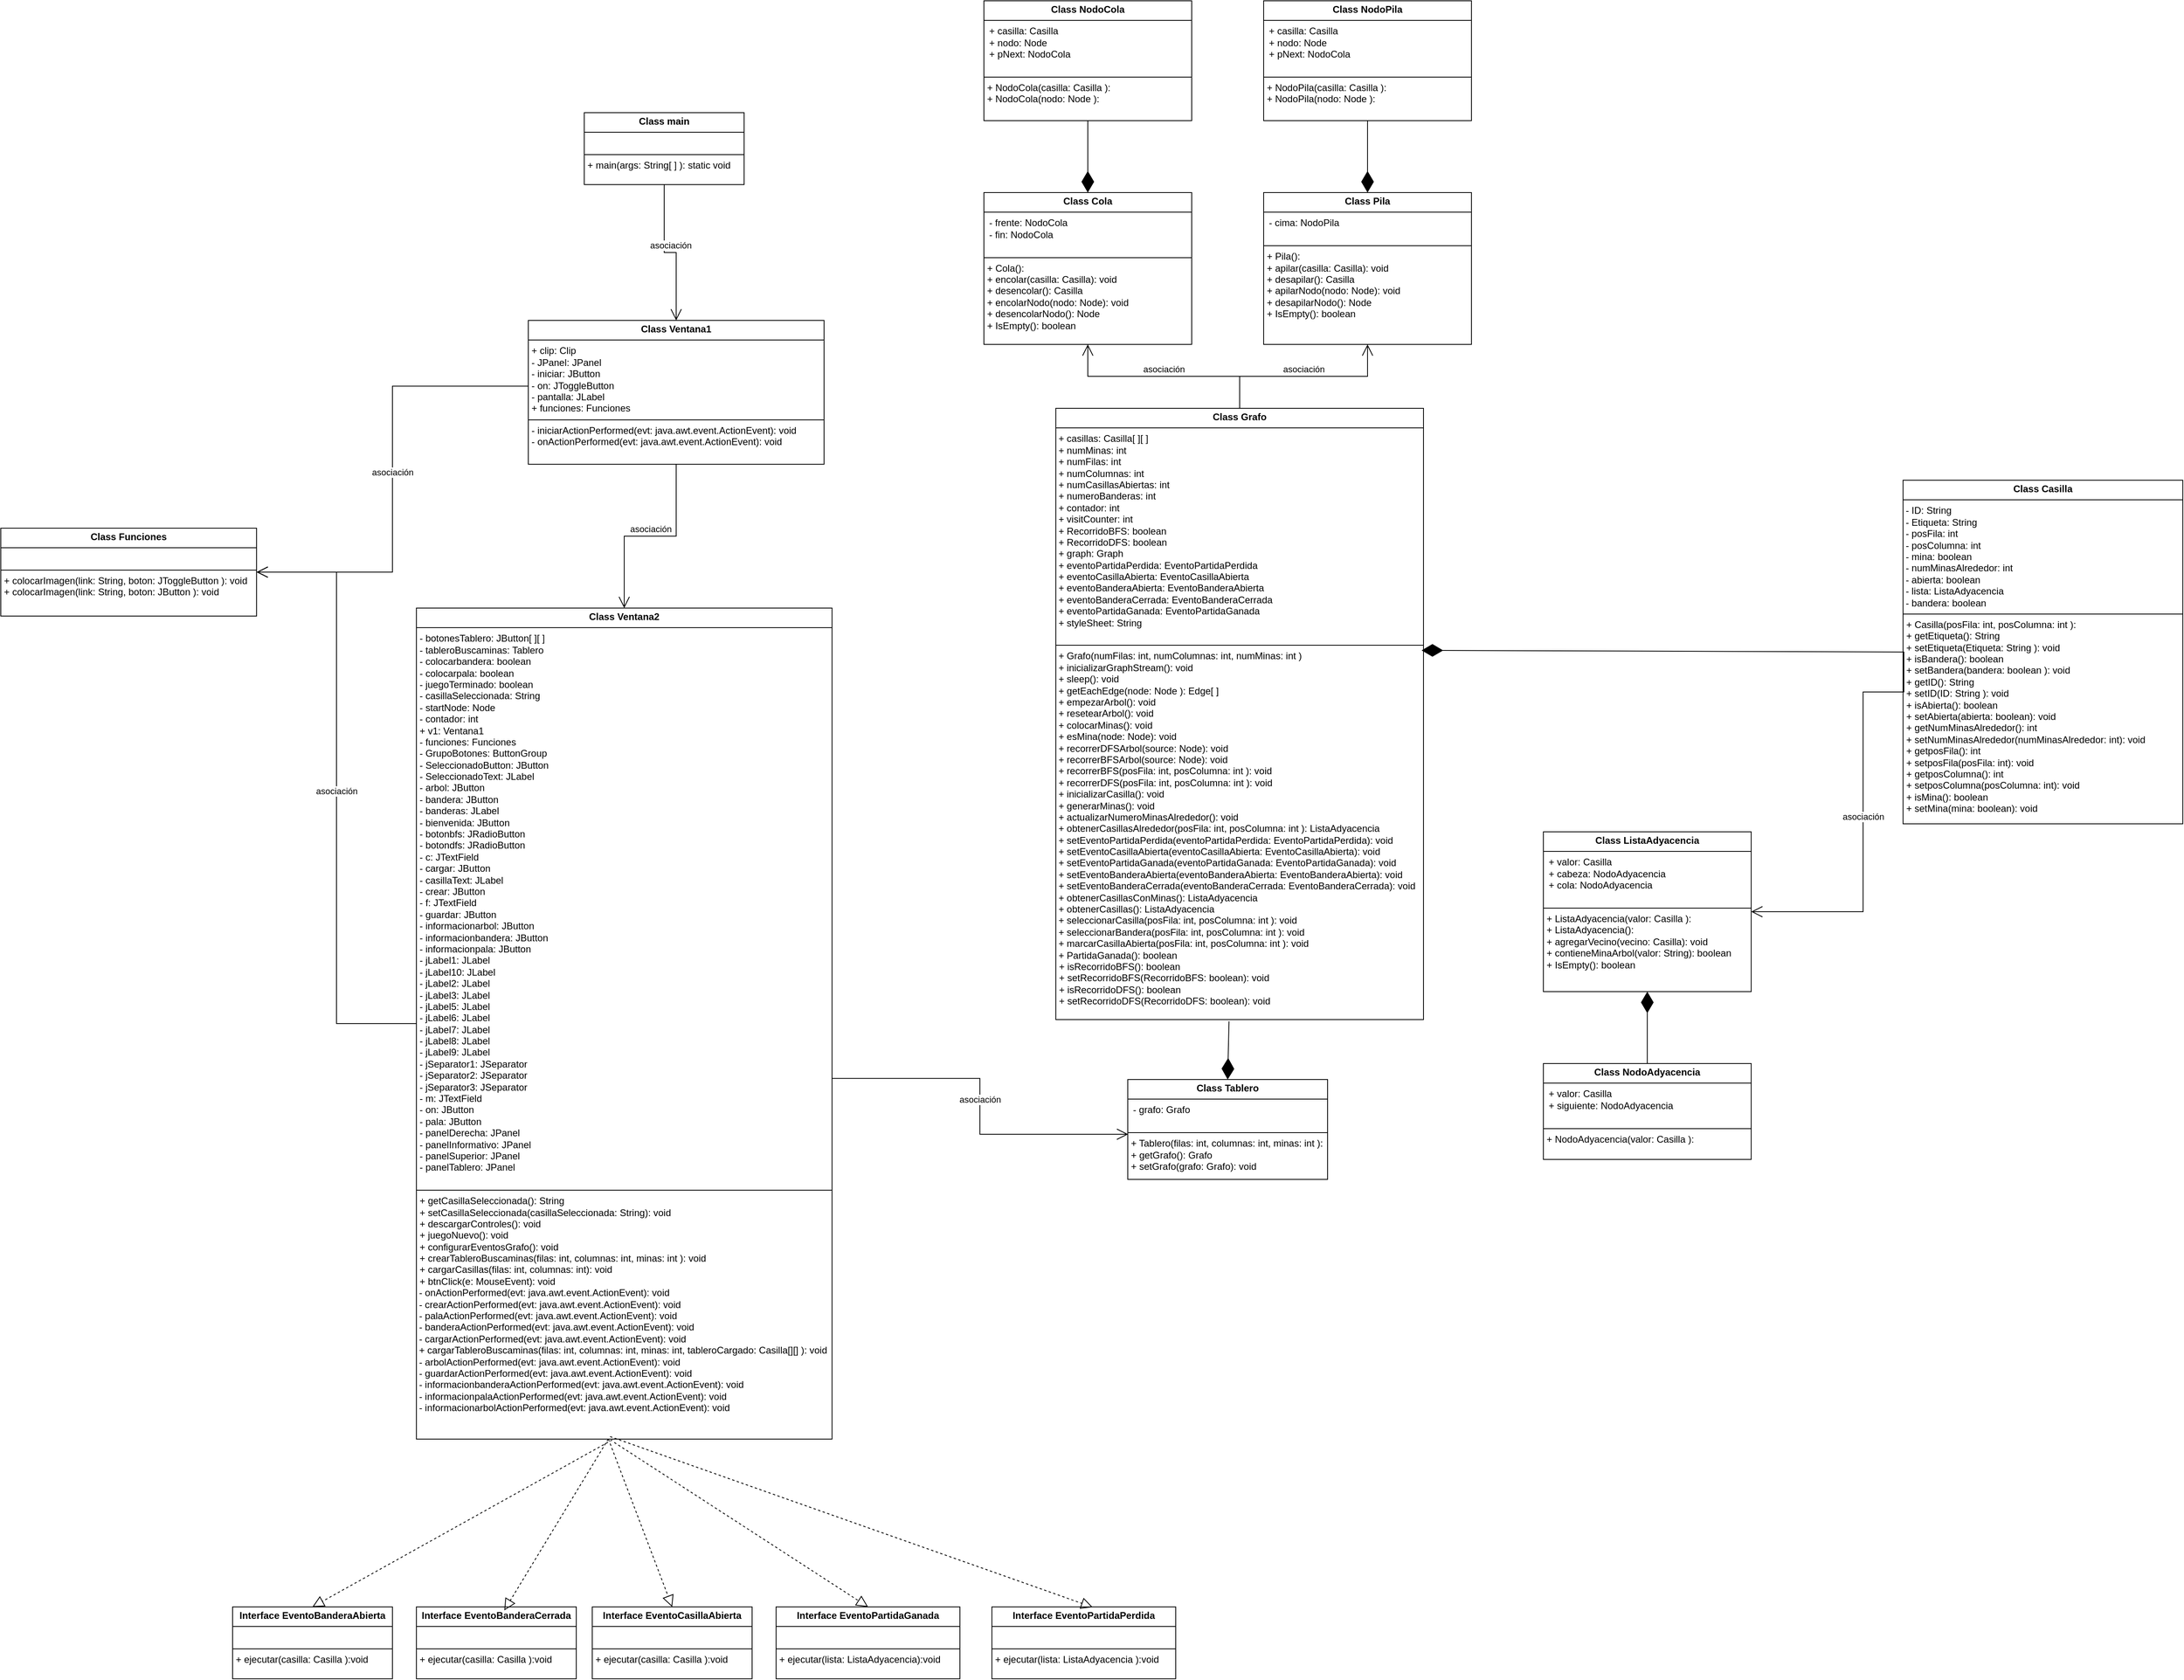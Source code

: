 <mxfile version="26.0.16">
  <diagram name="Página-1" id="-9hC61rEFEpsPfBJ4xYI">
    <mxGraphModel dx="6562" dy="2948" grid="1" gridSize="10" guides="1" tooltips="1" connect="1" arrows="1" fold="1" page="1" pageScale="1" pageWidth="827" pageHeight="1169" math="0" shadow="0">
      <root>
        <mxCell id="0" />
        <mxCell id="1" parent="0" />
        <mxCell id="5GMbfHlThRFrNZICtcZY-2" value="&lt;p style=&quot;margin:0px;margin-top:4px;text-align:center;&quot;&gt;&lt;b&gt;Class Casilla&lt;/b&gt;&lt;/p&gt;&lt;hr size=&quot;1&quot; style=&quot;border-style:solid;&quot;&gt;&lt;div&gt;&amp;nbsp;- ID: String&lt;/div&gt;&lt;div&gt;&amp;nbsp;- Etiqueta: String&lt;/div&gt;&lt;div&gt;&amp;nbsp;- posFila: int &lt;/div&gt;&lt;div&gt;&amp;nbsp;- posColumna: int&lt;/div&gt;&lt;div&gt;&amp;nbsp;- mina: boolean &lt;/div&gt;&lt;div&gt;&amp;nbsp;- numMinasAlrededor: int&lt;/div&gt;&lt;div&gt;&amp;nbsp;- abierta: boolean&lt;/div&gt;&lt;div&gt;&amp;nbsp;- lista: ListaAdyacencia &lt;br&gt;&lt;/div&gt;&lt;div&gt;&amp;nbsp;- bandera: boolean &lt;br&gt; &lt;/div&gt;&lt;hr size=&quot;1&quot; style=&quot;border-style:solid;&quot;&gt;&lt;p style=&quot;margin:0px;margin-left:4px;&quot;&gt;+ Casilla(posFila: int,&amp;nbsp;posColumna: int ):&lt;/p&gt;&lt;p style=&quot;margin:0px;margin-left:4px;&quot;&gt;+ getEtiqueta(): String&lt;/p&gt;&lt;p style=&quot;margin:0px;margin-left:4px;&quot;&gt;+ setEtiqueta(Etiqueta:&amp;nbsp;String ): void&lt;/p&gt;&lt;p style=&quot;margin:0px;margin-left:4px;&quot;&gt;+ isBandera(): boolean&lt;/p&gt;&lt;p style=&quot;margin:0px;margin-left:4px;&quot;&gt;+ setBandera(bandera:&amp;nbsp;boolean ): void&lt;/p&gt;&lt;p style=&quot;margin:0px;margin-left:4px;&quot;&gt;+ getID(): String&lt;/p&gt;&lt;p style=&quot;margin:0px;margin-left:4px;&quot;&gt;+ setID(ID:&amp;nbsp;String ): void&lt;/p&gt;&lt;p style=&quot;margin:0px;margin-left:4px;&quot;&gt;+ isAbierta(): boolean&lt;/p&gt;&lt;p style=&quot;margin:0px;margin-left:4px;&quot;&gt;+ setAbierta(abierta:&amp;nbsp;boolean): void&lt;/p&gt;&lt;p style=&quot;margin:0px;margin-left:4px;&quot;&gt;+ getNumMinasAlrededor(): int&lt;/p&gt;&lt;p style=&quot;margin:0px;margin-left:4px;&quot;&gt;+ setNumMinasAlrededor(numMinasAlrededor: int): void&lt;/p&gt;&lt;p style=&quot;margin:0px;margin-left:4px;&quot;&gt;+ getposFila(): int&lt;/p&gt;&lt;p style=&quot;margin:0px;margin-left:4px;&quot;&gt;+ setposFila(posFila: int): void&lt;/p&gt;&lt;p style=&quot;margin:0px;margin-left:4px;&quot;&gt;+ getposColumna(): int&lt;/p&gt;&lt;p style=&quot;margin:0px;margin-left:4px;&quot;&gt;+ setposColumna(posColumna:&amp;nbsp;int): void&lt;/p&gt;&lt;p style=&quot;margin:0px;margin-left:4px;&quot;&gt;+ isMina(): boolean&lt;/p&gt;&lt;p style=&quot;margin:0px;margin-left:4px;&quot;&gt;+ setMina(mina:&amp;nbsp;boolean): void&lt;/p&gt;&lt;p style=&quot;margin:0px;margin-left:4px;&quot;&gt;&lt;br&gt;&lt;/p&gt;&lt;p style=&quot;margin:0px;margin-left:4px;&quot;&gt;&lt;br&gt;&lt;/p&gt;&lt;p style=&quot;margin:0px;margin-left:4px;&quot;&gt;&lt;br&gt;&lt;/p&gt;&lt;p style=&quot;margin:0px;margin-left:4px;&quot;&gt;&lt;br&gt;&lt;/p&gt;&lt;p style=&quot;margin:0px;margin-left:4px;&quot;&gt;&lt;br&gt;&lt;/p&gt;&lt;p style=&quot;margin:0px;margin-left:4px;&quot;&gt;&lt;br&gt;&lt;/p&gt;&lt;p style=&quot;margin:0px;margin-left:4px;&quot;&gt;&lt;br&gt;&lt;/p&gt;&lt;p style=&quot;margin:0px;margin-left:4px;&quot;&gt;&amp;nbsp;&amp;nbsp;&amp;nbsp; &lt;br&gt;&lt;/p&gt;" style="verticalAlign=top;align=left;overflow=fill;html=1;whiteSpace=wrap;" parent="1" vertex="1">
          <mxGeometry x="880" y="750" width="350" height="430" as="geometry" />
        </mxCell>
        <mxCell id="5GMbfHlThRFrNZICtcZY-4" value="&lt;p style=&quot;margin:0px;margin-top:4px;text-align:center;&quot;&gt;&lt;b&gt;Class Ventana1&lt;/b&gt;&lt;/p&gt;&lt;hr size=&quot;1&quot; style=&quot;border-style:solid;&quot;&gt;&lt;p style=&quot;margin:0px;margin-left:4px;&quot;&gt;+ clip: Clip &lt;br&gt;&lt;/p&gt;&lt;p style=&quot;margin:0px;margin-left:4px;&quot;&gt;- JPanel: JPanel&lt;br&gt;- iniciar: JButton&lt;/p&gt;&lt;p style=&quot;margin:0px;margin-left:4px;&quot;&gt;- on:&amp;nbsp;JToggleButton&lt;br&gt;- pantalla: JLabel&lt;/p&gt;&lt;p style=&quot;margin:0px;margin-left:4px;&quot;&gt;+ funciones: Funciones &lt;br&gt;&lt;/p&gt;&lt;hr size=&quot;1&quot; style=&quot;border-style:solid;&quot;&gt;&lt;p style=&quot;margin:0px;margin-left:4px;&quot;&gt;- iniciarActionPerformed(evt: java.awt.event.ActionEvent): void&lt;/p&gt;&lt;p style=&quot;margin:0px;margin-left:4px;&quot;&gt;- onActionPerformed(evt: java.awt.event.ActionEvent): void&lt;/p&gt;" style="verticalAlign=top;align=left;overflow=fill;html=1;whiteSpace=wrap;" parent="1" vertex="1">
          <mxGeometry x="-840" y="550" width="370" height="180" as="geometry" />
        </mxCell>
        <mxCell id="5GMbfHlThRFrNZICtcZY-5" value="&lt;p style=&quot;margin:0px;margin-top:4px;text-align:center;&quot;&gt;&lt;b&gt;Class Ventana2&lt;/b&gt;&lt;/p&gt;&lt;hr size=&quot;1&quot; style=&quot;border-style:solid;&quot;&gt;&lt;p style=&quot;margin:0px;margin-left:4px;&quot;&gt;- botonesTablero: JButton[ ][ ] &lt;br&gt;&lt;/p&gt;&lt;p style=&quot;margin:0px;margin-left:4px;&quot;&gt;- tableroBuscaminas: Tablero&lt;/p&gt;&lt;p style=&quot;margin:0px;margin-left:4px;&quot;&gt;- colocarbandera: boolean&lt;/p&gt;&lt;p style=&quot;margin:0px;margin-left:4px;&quot;&gt;- colocarpala: boolean&lt;/p&gt;&lt;p style=&quot;margin:0px;margin-left:4px;&quot;&gt;- juegoTerminado: boolean&lt;/p&gt;&lt;p style=&quot;margin:0px;margin-left:4px;&quot;&gt;- casillaSeleccionada: String&lt;/p&gt;&lt;p style=&quot;margin:0px;margin-left:4px;&quot;&gt;- startNode: Node&lt;/p&gt;&lt;p style=&quot;margin:0px;margin-left:4px;&quot;&gt;- contador: int&lt;/p&gt;&lt;p style=&quot;margin:0px;margin-left:4px;&quot;&gt;+ v1: Ventana1&lt;/p&gt;&lt;p style=&quot;margin:0px;margin-left:4px;&quot;&gt;- funciones: Funciones &lt;br&gt;&lt;/p&gt;&lt;p style=&quot;margin:0px;margin-left:4px;&quot;&gt;- GrupoBotones: ButtonGroup&lt;/p&gt;&lt;p style=&quot;margin:0px;margin-left:4px;&quot;&gt;- SeleccionadoButton: JButton&lt;br&gt;- SeleccionadoText: JLabel&lt;br&gt;- arbol: JButton&lt;br&gt;- bandera: JButton&lt;br&gt;- banderas: JLabel&lt;br&gt;- bienvenida: JButton&lt;br&gt;- botonbfs: JRadioButton&lt;/p&gt;&lt;p style=&quot;margin:0px;margin-left:4px;&quot;&gt;- botondfs: JRadioButton&amp;nbsp;&lt;/p&gt;&lt;p style=&quot;margin:0px;margin-left:4px;&quot;&gt;- c: JTextField&amp;nbsp;&lt;/p&gt;&lt;p style=&quot;margin:0px;margin-left:4px;&quot;&gt;- cargar: JButton&amp;nbsp;&lt;/p&gt;&lt;p style=&quot;margin:0px;margin-left:4px;&quot;&gt;- casillaText: JLabel&amp;nbsp;&lt;/p&gt;&lt;p style=&quot;margin:0px;margin-left:4px;&quot;&gt;- crear: JButton&amp;nbsp;&lt;/p&gt;&lt;p style=&quot;margin:0px;margin-left:4px;&quot;&gt;- f: JTextField&amp;nbsp;&lt;/p&gt;&lt;p style=&quot;margin:0px;margin-left:4px;&quot;&gt;- guardar: JButton&amp;nbsp;&lt;/p&gt;&lt;p style=&quot;margin:0px;margin-left:4px;&quot;&gt;- informacionarbol: JButton&amp;nbsp;&lt;/p&gt;&lt;p style=&quot;margin:0px;margin-left:4px;&quot;&gt;- informacionbandera: JButton&amp;nbsp;&lt;/p&gt;&lt;p style=&quot;margin:0px;margin-left:4px;&quot;&gt;- informacionpala: JButton&amp;nbsp;&lt;/p&gt;&lt;p style=&quot;margin:0px;margin-left:4px;&quot;&gt;- jLabel1: JLabel&amp;nbsp;&lt;/p&gt;&lt;p style=&quot;margin:0px;margin-left:4px;&quot;&gt;- jLabel10: JLabel&amp;nbsp;&lt;/p&gt;&lt;p style=&quot;margin:0px;margin-left:4px;&quot;&gt;- jLabel2: JLabel&amp;nbsp;&lt;/p&gt;&lt;p style=&quot;margin:0px;margin-left:4px;&quot;&gt;- jLabel3: JLabel&amp;nbsp;&lt;/p&gt;&lt;p style=&quot;margin:0px;margin-left:4px;&quot;&gt;- jLabel5: JLabel&amp;nbsp;&lt;/p&gt;&lt;p style=&quot;margin:0px;margin-left:4px;&quot;&gt;- jLabel6: JLabel&amp;nbsp;&lt;/p&gt;&lt;p style=&quot;margin:0px;margin-left:4px;&quot;&gt;- jLabel7: JLabel&amp;nbsp;&lt;/p&gt;&lt;p style=&quot;margin:0px;margin-left:4px;&quot;&gt;- jLabel8: JLabel&amp;nbsp;&lt;/p&gt;&lt;p style=&quot;margin:0px;margin-left:4px;&quot;&gt;- jLabel9: JLabel&amp;nbsp;&lt;/p&gt;&lt;p style=&quot;margin:0px;margin-left:4px;&quot;&gt;- jSeparator1: JSeparator&amp;nbsp;&lt;/p&gt;&lt;p style=&quot;margin:0px;margin-left:4px;&quot;&gt;- jSeparator2: JSeparator&amp;nbsp;&lt;/p&gt;&lt;p style=&quot;margin:0px;margin-left:4px;&quot;&gt;- jSeparator3: JSeparator&amp;nbsp;&lt;/p&gt;&lt;p style=&quot;margin:0px;margin-left:4px;&quot;&gt;- m: JTextField&amp;nbsp;&lt;/p&gt;&lt;p style=&quot;margin:0px;margin-left:4px;&quot;&gt;- on: JButton&amp;nbsp;&lt;/p&gt;&lt;p style=&quot;margin:0px;margin-left:4px;&quot;&gt;- pala: JButton&amp;nbsp;&lt;/p&gt;&lt;p style=&quot;margin:0px;margin-left:4px;&quot;&gt;- panelDerecha: JPanel&amp;nbsp;&lt;/p&gt;&lt;p style=&quot;margin:0px;margin-left:4px;&quot;&gt;- panelInformativo: JPanel&amp;nbsp;&lt;/p&gt;&lt;p style=&quot;margin:0px;margin-left:4px;&quot;&gt;- panelSuperior: JPanel&amp;nbsp;&lt;/p&gt;&lt;p style=&quot;margin:0px;margin-left:4px;&quot;&gt;- panelTablero: JPanel&lt;/p&gt;&lt;p style=&quot;margin:0px;margin-left:4px;&quot;&gt;&lt;br&gt;&lt;/p&gt;&lt;hr size=&quot;1&quot; style=&quot;border-style:solid;&quot;&gt;&lt;p style=&quot;margin:0px;margin-left:4px;&quot;&gt;+ getCasillaSeleccionada(): String&lt;/p&gt;&lt;p style=&quot;margin:0px;margin-left:4px;&quot;&gt;+ setCasillaSeleccionada(casillaSeleccionada: String): void&lt;/p&gt;&lt;p style=&quot;margin:0px;margin-left:4px;&quot;&gt;+ descargarControles(): void&lt;/p&gt;&lt;p style=&quot;margin:0px;margin-left:4px;&quot;&gt;+ juegoNuevo(): void&lt;/p&gt;&lt;p style=&quot;margin:0px;margin-left:4px;&quot;&gt;+ configurarEventosGrafo(): void&lt;/p&gt;&lt;p style=&quot;margin:0px;margin-left:4px;&quot;&gt;+ crearTableroBuscaminas(filas: int, columnas: int,&amp;nbsp;minas: int ): void&lt;/p&gt;&lt;p style=&quot;margin:0px;margin-left:4px;&quot;&gt;+ cargarCasillas(filas: int, columnas: int): void&lt;/p&gt;&lt;p style=&quot;margin:0px;margin-left:4px;&quot;&gt;+ btnClick(e: MouseEvent): void&lt;/p&gt;&lt;div&gt;&amp;nbsp;- onActionPerformed(evt: java.awt.event.ActionEvent): void&lt;/div&gt;&lt;div&gt;&amp;nbsp;- crearActionPerformed(evt: java.awt.event.ActionEvent): void&lt;/div&gt;&lt;div&gt;&amp;nbsp;- palaActionPerformed(evt: java.awt.event.ActionEvent): void&lt;/div&gt;&lt;div&gt;&amp;nbsp;- banderaActionPerformed(evt: java.awt.event.ActionEvent): void&lt;/div&gt;&lt;div&gt;&amp;nbsp;- cargarActionPerformed(evt: java.awt.event.ActionEvent): void&lt;/div&gt;&lt;div&gt;&amp;nbsp;+ cargarTableroBuscaminas(filas: int, columnas: int,&amp;nbsp;minas: int, tableroCargado: Casilla[][] ): void&lt;/div&gt;&lt;div&gt;&amp;nbsp;- arbolActionPerformed(evt: java.awt.event.ActionEvent): void&lt;/div&gt;&lt;div&gt;&amp;nbsp;- guardarActionPerformed(evt: java.awt.event.ActionEvent): void&lt;/div&gt;&lt;div&gt;&amp;nbsp;- informacionbanderaActionPerformed(evt: java.awt.event.ActionEvent): void&lt;/div&gt;&lt;div&gt;&amp;nbsp;- informacionpalaActionPerformed(evt: java.awt.event.ActionEvent): void&lt;/div&gt;&lt;div&gt;&amp;nbsp;- informacionarbolActionPerformed(evt: java.awt.event.ActionEvent): void&lt;/div&gt;" style="verticalAlign=top;align=left;overflow=fill;html=1;whiteSpace=wrap;" parent="1" vertex="1">
          <mxGeometry x="-980" y="910" width="520" height="1040" as="geometry" />
        </mxCell>
        <mxCell id="TNqC-9oh-vg7aei-fuEC-1" value="&lt;p style=&quot;margin:0px;margin-top:4px;text-align:center;&quot;&gt;&lt;b&gt;Class Funciones&lt;/b&gt;&lt;/p&gt;&lt;hr size=&quot;1&quot; style=&quot;border-style:solid;&quot;&gt;&amp;nbsp;&lt;hr size=&quot;1&quot; style=&quot;border-style:solid;&quot;&gt;&lt;p style=&quot;margin:0px;margin-left:4px;&quot;&gt;+ colocarImagen(link: String, boton: JToggleButton ): void&lt;/p&gt;&lt;p style=&quot;margin:0px;margin-left:4px;&quot;&gt;+ colocarImagen(link: String, boton: JButton ): void&lt;/p&gt;&lt;p style=&quot;margin:0px;margin-left:4px;&quot;&gt;&lt;br&gt;&lt;/p&gt;&lt;p style=&quot;margin:0px;margin-left:4px;&quot;&gt;&lt;br&gt;&amp;nbsp;&amp;nbsp;&amp;nbsp; &lt;br&gt;&lt;/p&gt;" style="verticalAlign=top;align=left;overflow=fill;html=1;whiteSpace=wrap;" vertex="1" parent="1">
          <mxGeometry x="-1500" y="810" width="320" height="110" as="geometry" />
        </mxCell>
        <mxCell id="TNqC-9oh-vg7aei-fuEC-2" value="&lt;p style=&quot;margin:0px;margin-top:4px;text-align:center;&quot;&gt;&lt;b&gt;Class Tablero&lt;/b&gt;&lt;/p&gt;&lt;hr size=&quot;1&quot; style=&quot;border-style:solid;&quot;&gt;&amp;nbsp; - grafo: Grafo&lt;br&gt;&amp;nbsp;&lt;hr size=&quot;1&quot; style=&quot;border-style:solid;&quot;&gt;&lt;p style=&quot;margin:0px;margin-left:4px;&quot;&gt;+ Tablero(filas: int, columnas: int, minas: int ):&lt;/p&gt;&lt;p style=&quot;margin:0px;margin-left:4px;&quot;&gt;+ getGrafo(): Grafo&lt;/p&gt;&lt;p style=&quot;margin:0px;margin-left:4px;&quot;&gt;+ setGrafo(grafo:&amp;nbsp;Grafo): void&lt;/p&gt;&lt;p style=&quot;margin:0px;margin-left:4px;&quot;&gt;&lt;br&gt;&lt;/p&gt;&lt;p style=&quot;margin:0px;margin-left:4px;&quot;&gt;&lt;br&gt;&amp;nbsp;&amp;nbsp;&amp;nbsp; &lt;br&gt;&lt;/p&gt;" style="verticalAlign=top;align=left;overflow=fill;html=1;whiteSpace=wrap;" vertex="1" parent="1">
          <mxGeometry x="-90" y="1500" width="250" height="125" as="geometry" />
        </mxCell>
        <mxCell id="TNqC-9oh-vg7aei-fuEC-3" value="&lt;p style=&quot;margin:0px;margin-top:4px;text-align:center;&quot;&gt;&lt;b&gt;Class Cola&lt;/b&gt;&lt;/p&gt;&lt;hr size=&quot;1&quot; style=&quot;border-style:solid;&quot;&gt;&lt;div&gt;&amp;nbsp; - frente: NodoCola&lt;/div&gt;&lt;div&gt;&amp;nbsp; - fin: NodoCola&lt;/div&gt;&lt;br&gt;&lt;hr size=&quot;1&quot; style=&quot;border-style:solid;&quot;&gt;&lt;p style=&quot;margin:0px;margin-left:4px;&quot;&gt;+ Cola():&lt;/p&gt;&lt;p style=&quot;margin:0px;margin-left:4px;&quot;&gt;+ encolar(casilla: Casilla): void&lt;/p&gt;&lt;p style=&quot;margin:0px;margin-left:4px;&quot;&gt;+ desencolar(): Casilla&lt;/p&gt;&lt;p style=&quot;margin:0px;margin-left:4px;&quot;&gt;+ encolarNodo(nodo: Node): void&lt;/p&gt;&lt;p style=&quot;margin:0px;margin-left:4px;&quot;&gt;+ desencolarNodo(): Node&lt;/p&gt;&lt;p style=&quot;margin:0px;margin-left:4px;&quot;&gt;+ IsEmpty(): boolean&lt;/p&gt;&lt;p style=&quot;margin:0px;margin-left:4px;&quot;&gt;&lt;br&gt;&lt;/p&gt;&lt;p style=&quot;margin:0px;margin-left:4px;&quot;&gt;&lt;br&gt;&lt;/p&gt;&lt;p style=&quot;margin:0px;margin-left:4px;&quot;&gt;&lt;br&gt;&amp;nbsp;&amp;nbsp;&amp;nbsp; &lt;br&gt;&lt;/p&gt;" style="verticalAlign=top;align=left;overflow=fill;html=1;whiteSpace=wrap;" vertex="1" parent="1">
          <mxGeometry x="-270" y="390" width="260" height="190" as="geometry" />
        </mxCell>
        <mxCell id="TNqC-9oh-vg7aei-fuEC-5" value="&lt;p style=&quot;margin:0px;margin-top:4px;text-align:center;&quot;&gt;&lt;b&gt;Class Grafo&lt;/b&gt;&lt;/p&gt;&lt;hr size=&quot;1&quot; style=&quot;border-style:solid;&quot;&gt;&lt;div&gt;&amp;nbsp;+ casillas: Casilla[ ][ ]&lt;/div&gt;&lt;div&gt;&amp;nbsp;+ numMinas: int&lt;/div&gt;&lt;div&gt;&amp;nbsp;+ numFilas: int &lt;/div&gt;&lt;div&gt;&amp;nbsp;+ numColumnas: int&lt;/div&gt;&lt;div&gt;&lt;div&gt;&amp;nbsp;+ numCasillasAbiertas: int&lt;/div&gt;&lt;div&gt;&amp;nbsp;+ numeroBanderas: int &lt;/div&gt;&lt;div&gt;&amp;nbsp;+ contador: int&lt;/div&gt;&lt;div&gt;&amp;nbsp;+ visitCounter: int&lt;/div&gt;&lt;div&gt;&amp;nbsp;+ RecorridoBFS: boolean&lt;/div&gt;&lt;div&gt;&amp;nbsp;+ RecorridoDFS: boolean&lt;/div&gt;&lt;div&gt;&lt;div&gt;&amp;nbsp;+ graph: Graph&lt;/div&gt;&lt;div&gt;&lt;div&gt;&amp;nbsp;+ eventoPartidaPerdida: EventoPartidaPerdida&lt;/div&gt;&lt;div&gt;&amp;nbsp;+ eventoCasillaAbierta: EventoCasillaAbierta&lt;/div&gt;&lt;div&gt;&amp;nbsp;+ eventoBanderaAbierta: EventoBanderaAbierta&lt;/div&gt;&lt;div&gt;&lt;div&gt;&amp;nbsp;+ eventoBanderaCerrada: EventoBanderaCerrada&lt;/div&gt;&lt;div&gt;&amp;nbsp;+ eventoPartidaGanada: EventoPartidaGanada&lt;/div&gt;&lt;div&gt;&amp;nbsp;+ styleSheet: String&lt;/div&gt;&lt;div&gt;&lt;br&gt;&lt;/div&gt;&lt;/div&gt;&lt;/div&gt;&lt;/div&gt;&lt;/div&gt;&lt;hr size=&quot;1&quot; style=&quot;border-style:solid;&quot;&gt;&lt;div&gt;&amp;nbsp;+ Grafo(numFilas: int, numColumnas: int,&amp;nbsp;numMinas: int ) &lt;br&gt;&lt;/div&gt;&lt;div&gt;&amp;nbsp;+ inicializarGraphStream(): void&lt;/div&gt;&lt;div&gt;&amp;nbsp;+ sleep(): void&lt;/div&gt;&lt;div&gt;&amp;nbsp;+ getEachEdge(node: Node ): Edge[ ]&lt;/div&gt;&lt;div&gt;&amp;nbsp;+ empezarArbol(): void&lt;/div&gt;&lt;div&gt;&amp;nbsp;+ resetearArbol(): void&lt;/div&gt;&lt;div&gt;&amp;nbsp;+ colocarMinas(): void&lt;/div&gt;&lt;div&gt;&amp;nbsp;+ esMina(node: Node): void&lt;/div&gt;&lt;div&gt;&amp;nbsp;+ recorrerDFSArbol(source: Node): void&lt;/div&gt;&lt;div&gt;&amp;nbsp;+ recorrerBFSArbol(source: Node): void&lt;/div&gt;&lt;div&gt;&lt;div&gt;&amp;nbsp;+ recorrerBFS(posFila: int, posColumna: int ): void&lt;/div&gt;&lt;div&gt;&amp;nbsp;+ recorrerDFS(posFila: int, posColumna: int ): void&lt;/div&gt;&lt;div&gt;&amp;nbsp;+ inicializarCasilla(): void&lt;/div&gt;&lt;/div&gt;&lt;div&gt;&amp;nbsp;+ generarMinas(): void&lt;/div&gt;&lt;div&gt;&amp;nbsp;+ actualizarNumeroMinasAlrededor(): void&lt;/div&gt;&lt;div&gt;&amp;nbsp;+ obtenerCasillasAlrededor(posFila: int, posColumna: int ): ListaAdyacencia&lt;/div&gt;&lt;div&gt;&lt;div&gt;&lt;/div&gt;&lt;div&gt;&amp;nbsp;+ setEventoPartidaPerdida(eventoPartidaPerdida: EventoPartidaPerdida): void&lt;/div&gt;&lt;div&gt;&lt;div&gt;&lt;/div&gt;&lt;div&gt;&amp;nbsp;+ setEventoCasillaAbierta(eventoCasillaAbierta: EventoCasillaAbierta): void&lt;/div&gt;&lt;div&gt;&amp;nbsp;+ setEventoPartidaGanada(eventoPartidaGanada: EventoPartidaGanada): void&lt;/div&gt;&lt;div&gt;&amp;nbsp;+ setEventoBanderaAbierta(eventoBanderaAbierta: EventoBanderaAbierta): void&lt;/div&gt;&lt;div&gt;&amp;nbsp;+ setEventoBanderaCerrada(eventoBanderaCerrada: EventoBanderaCerrada): void&lt;/div&gt;&lt;div&gt;&amp;nbsp;+ obtenerCasillasConMinas(): ListaAdyacencia&lt;/div&gt;&lt;div&gt;&amp;nbsp;+ obtenerCasillas(): ListaAdyacencia&lt;/div&gt;&lt;div&gt;&amp;nbsp;+ seleccionarCasilla(posFila: int, posColumna: int ): void&lt;/div&gt;&lt;div&gt;&amp;nbsp;+ seleccionarBandera(posFila: int, posColumna: int ): void&lt;/div&gt;&lt;div&gt;&amp;nbsp;+ marcarCasillaAbierta(posFila: int, posColumna: int ): void&lt;/div&gt;&lt;div&gt;&amp;nbsp;+ PartidaGanada(): boolean&lt;/div&gt;&lt;div&gt;&lt;p style=&quot;margin:0px;margin-left:4px;&quot;&gt;+ isRecorridoBFS(): boolean&lt;/p&gt;&lt;p style=&quot;margin:0px;margin-left:4px;&quot;&gt;+ setRecorridoBFS(RecorridoBFS:&amp;nbsp;boolean): void&lt;/p&gt;&lt;p style=&quot;margin:0px;margin-left:4px;&quot;&gt;+ isRecorridoDFS(): boolean&lt;/p&gt;&lt;p style=&quot;margin:0px;margin-left:4px;&quot;&gt;+ setRecorridoDFS(RecorridoDFS:&amp;nbsp;boolean): void&lt;/p&gt;&lt;p style=&quot;margin:0px;margin-left:4px;&quot;&gt;&lt;br&gt;&lt;/p&gt;&lt;br&gt;&lt;/div&gt;&lt;div&gt;&lt;br&gt;&lt;/div&gt;&lt;br&gt;&lt;/div&gt;&lt;br&gt;&lt;/div&gt;&lt;div&gt;&lt;br&gt;&lt;/div&gt;&lt;div&gt;&lt;br&gt;&lt;div&gt;&lt;br&gt;&lt;/div&gt;&lt;div&gt;&lt;br&gt;&lt;/div&gt;&lt;br&gt;&lt;/div&gt;&lt;div&gt;&lt;br&gt;&lt;/div&gt;&lt;p style=&quot;margin:0px;margin-left:4px;&quot;&gt;&lt;br&gt;&lt;/p&gt;&lt;p style=&quot;margin:0px;margin-left:4px;&quot;&gt;&lt;br&gt;&lt;/p&gt;&lt;p style=&quot;margin:0px;margin-left:4px;&quot;&gt;&lt;br&gt;&lt;/p&gt;&lt;p style=&quot;margin:0px;margin-left:4px;&quot;&gt;&lt;br&gt;&lt;/p&gt;&lt;p style=&quot;margin:0px;margin-left:4px;&quot;&gt;&lt;br&gt;&lt;/p&gt;&lt;p style=&quot;margin:0px;margin-left:4px;&quot;&gt;&lt;br&gt;&lt;/p&gt;&lt;p style=&quot;margin:0px;margin-left:4px;&quot;&gt;&lt;br&gt;&lt;/p&gt;&lt;p style=&quot;margin:0px;margin-left:4px;&quot;&gt;&amp;nbsp;&amp;nbsp;&amp;nbsp; &lt;br&gt;&lt;/p&gt;" style="verticalAlign=top;align=left;overflow=fill;html=1;whiteSpace=wrap;" vertex="1" parent="1">
          <mxGeometry x="-180" y="660" width="460" height="765" as="geometry" />
        </mxCell>
        <mxCell id="TNqC-9oh-vg7aei-fuEC-7" value="&lt;p style=&quot;margin:0px;margin-top:4px;text-align:center;&quot;&gt;&lt;b&gt;Class ListaAdyacencia&lt;/b&gt;&lt;/p&gt;&lt;hr size=&quot;1&quot; style=&quot;border-style:solid;&quot;&gt;&lt;div&gt;&amp;nbsp; + valor: Casilla&lt;/div&gt;&lt;div&gt;&amp;nbsp; + cabeza: NodoAdyacencia&lt;/div&gt;&lt;div&gt;&amp;nbsp; + cola: NodoAdyacencia&lt;/div&gt;&lt;div&gt;&amp;nbsp;&lt;/div&gt;&lt;hr size=&quot;1&quot; style=&quot;border-style:solid;&quot;&gt;&lt;p style=&quot;margin:0px;margin-left:4px;&quot;&gt;+ ListaAdyacencia(valor: Casilla ):&lt;/p&gt;&lt;p style=&quot;margin:0px;margin-left:4px;&quot;&gt;+ ListaAdyacencia():&lt;/p&gt;&lt;p style=&quot;margin:0px;margin-left:4px;&quot;&gt;+ agregarVecino(vecino: Casilla): void&lt;/p&gt;&lt;p style=&quot;margin:0px;margin-left:4px;&quot;&gt;+ contieneMinaArbol(valor: String): boolean&lt;/p&gt;&lt;p style=&quot;margin:0px;margin-left:4px;&quot;&gt;+ IsEmpty(): boolean&lt;/p&gt;&lt;p style=&quot;margin:0px;margin-left:4px;&quot;&gt;&lt;br&gt;&lt;/p&gt;&lt;p style=&quot;margin:0px;margin-left:4px;&quot;&gt;&lt;br&gt;&lt;/p&gt;&lt;p style=&quot;margin:0px;margin-left:4px;&quot;&gt;&lt;br&gt;&amp;nbsp;&amp;nbsp;&amp;nbsp; &lt;br&gt;&lt;/p&gt;" style="verticalAlign=top;align=left;overflow=fill;html=1;whiteSpace=wrap;" vertex="1" parent="1">
          <mxGeometry x="430" y="1190" width="260" height="200" as="geometry" />
        </mxCell>
        <mxCell id="TNqC-9oh-vg7aei-fuEC-8" value="&lt;p style=&quot;margin:0px;margin-top:4px;text-align:center;&quot;&gt;&lt;b&gt;Class NodoAdyacencia&lt;/b&gt;&lt;/p&gt;&lt;hr size=&quot;1&quot; style=&quot;border-style:solid;&quot;&gt;&lt;div&gt;&amp;nbsp; + valor: Casilla&lt;/div&gt;&lt;div&gt;&amp;nbsp; + siguiente: NodoAdyacencia&lt;/div&gt;&lt;div&gt;&amp;nbsp;&lt;/div&gt;&lt;hr size=&quot;1&quot; style=&quot;border-style:solid;&quot;&gt;&lt;p style=&quot;margin:0px;margin-left:4px;&quot;&gt;+ NodoAdyacencia(valor: Casilla ):&lt;/p&gt;" style="verticalAlign=top;align=left;overflow=fill;html=1;whiteSpace=wrap;" vertex="1" parent="1">
          <mxGeometry x="430" y="1480" width="260" height="120" as="geometry" />
        </mxCell>
        <mxCell id="TNqC-9oh-vg7aei-fuEC-10" value="&lt;p style=&quot;margin:0px;margin-top:4px;text-align:center;&quot;&gt;&lt;b&gt;Class NodoCola&lt;/b&gt;&lt;/p&gt;&lt;hr size=&quot;1&quot; style=&quot;border-style:solid;&quot;&gt;&lt;div&gt;&amp;nbsp; + casilla: Casilla&lt;/div&gt;&lt;div&gt;&amp;nbsp; + nodo: Node&lt;/div&gt;&lt;div&gt;&amp;nbsp; + pNext: NodoCola&lt;/div&gt;&lt;div&gt;&lt;br&gt;&lt;/div&gt;&lt;hr size=&quot;1&quot; style=&quot;border-style:solid;&quot;&gt;&lt;p style=&quot;margin:0px;margin-left:4px;&quot;&gt;+ NodoCola(casilla: Casilla ):&lt;/p&gt;&lt;p style=&quot;margin:0px;margin-left:4px;&quot;&gt;+ NodoCola(nodo: Node ):&lt;/p&gt;&lt;p style=&quot;margin:0px;margin-left:4px;&quot;&gt;&lt;br&gt;&lt;/p&gt;&lt;p style=&quot;margin:0px;margin-left:4px;&quot;&gt;&lt;br&gt;&lt;/p&gt;&lt;p style=&quot;margin:0px;margin-left:4px;&quot;&gt;&lt;br&gt;&lt;/p&gt;" style="verticalAlign=top;align=left;overflow=fill;html=1;whiteSpace=wrap;" vertex="1" parent="1">
          <mxGeometry x="-270" y="150" width="260" height="150" as="geometry" />
        </mxCell>
        <mxCell id="TNqC-9oh-vg7aei-fuEC-11" value="&lt;p style=&quot;margin:0px;margin-top:4px;text-align:center;&quot;&gt;&lt;b&gt;Class NodoPila&lt;/b&gt;&lt;/p&gt;&lt;hr size=&quot;1&quot; style=&quot;border-style:solid;&quot;&gt;&lt;div&gt;&amp;nbsp; + casilla: Casilla&lt;/div&gt;&lt;div&gt;&amp;nbsp; + nodo: Node&lt;/div&gt;&lt;div&gt;&amp;nbsp; + pNext: NodoCola&lt;/div&gt;&lt;div&gt;&lt;br&gt;&lt;/div&gt;&lt;hr size=&quot;1&quot; style=&quot;border-style:solid;&quot;&gt;&lt;p style=&quot;margin:0px;margin-left:4px;&quot;&gt;+ NodoPila(casilla: Casilla ):&lt;/p&gt;&lt;p style=&quot;margin:0px;margin-left:4px;&quot;&gt;+ NodoPila(nodo: Node ):&lt;/p&gt;&lt;p style=&quot;margin:0px;margin-left:4px;&quot;&gt;&lt;br&gt;&lt;/p&gt;&lt;p style=&quot;margin:0px;margin-left:4px;&quot;&gt;&lt;br&gt;&lt;/p&gt;&lt;p style=&quot;margin:0px;margin-left:4px;&quot;&gt;&lt;br&gt;&lt;/p&gt;" style="verticalAlign=top;align=left;overflow=fill;html=1;whiteSpace=wrap;" vertex="1" parent="1">
          <mxGeometry x="80" y="150" width="260" height="150" as="geometry" />
        </mxCell>
        <mxCell id="TNqC-9oh-vg7aei-fuEC-12" value="&lt;p style=&quot;margin:0px;margin-top:4px;text-align:center;&quot;&gt;&lt;b&gt;Class Pila&lt;/b&gt;&lt;/p&gt;&lt;hr size=&quot;1&quot; style=&quot;border-style:solid;&quot;&gt;&lt;div&gt;&amp;nbsp; - cima: NodoPila&lt;/div&gt;&lt;div&gt;&lt;br&gt;&lt;/div&gt;&lt;hr size=&quot;1&quot; style=&quot;border-style:solid;&quot;&gt;&lt;p style=&quot;margin:0px;margin-left:4px;&quot;&gt;+&amp;nbsp;Pila():&lt;/p&gt;&lt;p style=&quot;margin:0px;margin-left:4px;&quot;&gt;+ apilar(casilla: Casilla): void&lt;/p&gt;&lt;p style=&quot;margin:0px;margin-left:4px;&quot;&gt;+ desapilar(): Casilla&lt;/p&gt;&lt;p style=&quot;margin:0px;margin-left:4px;&quot;&gt;+ apilarNodo(nodo: Node): void&lt;/p&gt;&lt;p style=&quot;margin:0px;margin-left:4px;&quot;&gt;+ desapilarNodo(): Node&lt;/p&gt;&lt;p style=&quot;margin:0px;margin-left:4px;&quot;&gt;+ IsEmpty(): boolean&lt;/p&gt;&lt;p style=&quot;margin:0px;margin-left:4px;&quot;&gt;&lt;br&gt;&lt;/p&gt;&lt;p style=&quot;margin:0px;margin-left:4px;&quot;&gt;&lt;br&gt;&lt;/p&gt;&lt;p style=&quot;margin:0px;margin-left:4px;&quot;&gt;&lt;br&gt;&amp;nbsp;&amp;nbsp;&amp;nbsp; &lt;br&gt;&lt;/p&gt;" style="verticalAlign=top;align=left;overflow=fill;html=1;whiteSpace=wrap;" vertex="1" parent="1">
          <mxGeometry x="80" y="390" width="260" height="190" as="geometry" />
        </mxCell>
        <mxCell id="TNqC-9oh-vg7aei-fuEC-13" value="&lt;p style=&quot;margin:0px;margin-top:4px;text-align:center;&quot;&gt;&lt;b&gt;Interface EventoBanderaCerrada&lt;/b&gt;&lt;/p&gt;&lt;hr size=&quot;1&quot; style=&quot;border-style:solid;&quot;&gt;&lt;div&gt;&lt;br&gt;&lt;/div&gt;&lt;hr size=&quot;1&quot; style=&quot;border-style:solid;&quot;&gt;&lt;p style=&quot;margin:0px;margin-left:4px;&quot;&gt;+ ejecutar(casilla: Casilla ):void&lt;/p&gt;&lt;p style=&quot;margin:0px;margin-left:4px;&quot;&gt;&lt;br&gt;&lt;/p&gt;&lt;p style=&quot;margin:0px;margin-left:4px;&quot;&gt;&lt;br&gt;&lt;/p&gt;&lt;p style=&quot;margin:0px;margin-left:4px;&quot;&gt;&lt;br&gt;&amp;nbsp;&amp;nbsp;&amp;nbsp; &lt;br&gt;&lt;/p&gt;" style="verticalAlign=top;align=left;overflow=fill;html=1;whiteSpace=wrap;" vertex="1" parent="1">
          <mxGeometry x="-980" y="2160" width="200" height="90" as="geometry" />
        </mxCell>
        <mxCell id="TNqC-9oh-vg7aei-fuEC-14" value="&lt;p style=&quot;margin:0px;margin-top:4px;text-align:center;&quot;&gt;&lt;b&gt;Interface EventoCasillaAbierta&lt;/b&gt;&lt;/p&gt;&lt;hr size=&quot;1&quot; style=&quot;border-style:solid;&quot;&gt;&lt;div&gt;&lt;br&gt;&lt;/div&gt;&lt;hr size=&quot;1&quot; style=&quot;border-style:solid;&quot;&gt;&lt;p style=&quot;margin:0px;margin-left:4px;&quot;&gt;+ ejecutar(casilla: Casilla ):void&lt;/p&gt;&lt;p style=&quot;margin:0px;margin-left:4px;&quot;&gt;&lt;br&gt;&lt;/p&gt;&lt;p style=&quot;margin:0px;margin-left:4px;&quot;&gt;&lt;br&gt;&lt;/p&gt;&lt;p style=&quot;margin:0px;margin-left:4px;&quot;&gt;&lt;br&gt;&amp;nbsp;&amp;nbsp;&amp;nbsp; &lt;br&gt;&lt;/p&gt;" style="verticalAlign=top;align=left;overflow=fill;html=1;whiteSpace=wrap;" vertex="1" parent="1">
          <mxGeometry x="-760" y="2160" width="200" height="90" as="geometry" />
        </mxCell>
        <mxCell id="TNqC-9oh-vg7aei-fuEC-15" value="&lt;p style=&quot;margin:0px;margin-top:4px;text-align:center;&quot;&gt;&lt;b&gt;Interface EventoBanderaAbierta&lt;/b&gt;&lt;/p&gt;&lt;hr size=&quot;1&quot; style=&quot;border-style:solid;&quot;&gt;&lt;div&gt;&lt;br&gt;&lt;/div&gt;&lt;hr size=&quot;1&quot; style=&quot;border-style:solid;&quot;&gt;&lt;p style=&quot;margin:0px;margin-left:4px;&quot;&gt;+ ejecutar(casilla: Casilla ):void&lt;/p&gt;&lt;p style=&quot;margin:0px;margin-left:4px;&quot;&gt;&lt;br&gt;&lt;/p&gt;&lt;p style=&quot;margin:0px;margin-left:4px;&quot;&gt;&lt;br&gt;&lt;/p&gt;&lt;p style=&quot;margin:0px;margin-left:4px;&quot;&gt;&lt;br&gt;&amp;nbsp;&amp;nbsp;&amp;nbsp; &lt;br&gt;&lt;/p&gt;" style="verticalAlign=top;align=left;overflow=fill;html=1;whiteSpace=wrap;" vertex="1" parent="1">
          <mxGeometry x="-1210" y="2160" width="200" height="90" as="geometry" />
        </mxCell>
        <mxCell id="TNqC-9oh-vg7aei-fuEC-16" value="&lt;p style=&quot;margin:0px;margin-top:4px;text-align:center;&quot;&gt;&lt;b&gt;Interface EventoPartidaPerdida&lt;/b&gt;&lt;/p&gt;&lt;hr size=&quot;1&quot; style=&quot;border-style:solid;&quot;&gt;&lt;div&gt;&lt;br&gt;&lt;/div&gt;&lt;hr size=&quot;1&quot; style=&quot;border-style:solid;&quot;&gt;&lt;p style=&quot;margin:0px;margin-left:4px;&quot;&gt;+ ejecutar(lista: ListaAdyacencia ):void&lt;/p&gt;&lt;p style=&quot;margin:0px;margin-left:4px;&quot;&gt;&lt;br&gt;&lt;/p&gt;&lt;p style=&quot;margin:0px;margin-left:4px;&quot;&gt;&lt;br&gt;&lt;/p&gt;&lt;p style=&quot;margin:0px;margin-left:4px;&quot;&gt;&lt;br&gt;&amp;nbsp;&amp;nbsp;&amp;nbsp; &lt;br&gt;&lt;/p&gt;" style="verticalAlign=top;align=left;overflow=fill;html=1;whiteSpace=wrap;" vertex="1" parent="1">
          <mxGeometry x="-260" y="2160" width="230" height="90" as="geometry" />
        </mxCell>
        <mxCell id="TNqC-9oh-vg7aei-fuEC-17" value="&lt;p style=&quot;margin:0px;margin-top:4px;text-align:center;&quot;&gt;&lt;b&gt;Interface EventoPartidaGanada&lt;/b&gt;&lt;/p&gt;&lt;hr size=&quot;1&quot; style=&quot;border-style:solid;&quot;&gt;&lt;div&gt;&lt;br&gt;&lt;/div&gt;&lt;hr size=&quot;1&quot; style=&quot;border-style:solid;&quot;&gt;&lt;p style=&quot;margin:0px;margin-left:4px;&quot;&gt;+ ejecutar(lista: ListaAdyacencia):void&lt;/p&gt;&lt;p style=&quot;margin:0px;margin-left:4px;&quot;&gt;&lt;br&gt;&lt;/p&gt;&lt;p style=&quot;margin:0px;margin-left:4px;&quot;&gt;&lt;br&gt;&lt;/p&gt;&lt;p style=&quot;margin:0px;margin-left:4px;&quot;&gt;&lt;br&gt;&amp;nbsp;&amp;nbsp;&amp;nbsp; &lt;br&gt;&lt;/p&gt;" style="verticalAlign=top;align=left;overflow=fill;html=1;whiteSpace=wrap;" vertex="1" parent="1">
          <mxGeometry x="-530" y="2160" width="230" height="90" as="geometry" />
        </mxCell>
        <mxCell id="TNqC-9oh-vg7aei-fuEC-18" value="&lt;p style=&quot;margin:0px;margin-top:4px;text-align:center;&quot;&gt;&lt;b&gt;Class main&lt;/b&gt;&lt;/p&gt;&lt;hr size=&quot;1&quot; style=&quot;border-style:solid;&quot;&gt;&lt;div&gt;&lt;br&gt;&lt;/div&gt;&lt;hr size=&quot;1&quot; style=&quot;border-style:solid;&quot;&gt;&lt;p style=&quot;margin:0px;margin-left:4px;&quot;&gt;+ main(args: String[ ] ): static void&lt;/p&gt;&lt;p style=&quot;margin:0px;margin-left:4px;&quot;&gt;&lt;br&gt;&lt;/p&gt;&lt;p style=&quot;margin:0px;margin-left:4px;&quot;&gt;&lt;br&gt;&lt;/p&gt;&lt;p style=&quot;margin:0px;margin-left:4px;&quot;&gt;&lt;br&gt;&amp;nbsp;&amp;nbsp;&amp;nbsp; &lt;br&gt;&lt;/p&gt;" style="verticalAlign=top;align=left;overflow=fill;html=1;whiteSpace=wrap;" vertex="1" parent="1">
          <mxGeometry x="-770" y="290" width="200" height="90" as="geometry" />
        </mxCell>
        <mxCell id="TNqC-9oh-vg7aei-fuEC-22" value="asociación" style="verticalAlign=bottom;html=1;endArrow=open;endSize=12;edgeStyle=orthogonalEdgeStyle;rounded=0;exitX=-0.001;exitY=0.457;exitDx=0;exitDy=0;exitPerimeter=0;entryX=1;entryY=0.5;entryDx=0;entryDy=0;" edge="1" parent="1" source="5GMbfHlThRFrNZICtcZY-4" target="TNqC-9oh-vg7aei-fuEC-1">
          <mxGeometry relative="1" as="geometry">
            <mxPoint x="-850" y="660" as="sourcePoint" />
            <mxPoint x="-1090" y="680" as="targetPoint" />
          </mxGeometry>
        </mxCell>
        <mxCell id="TNqC-9oh-vg7aei-fuEC-23" value="" style="resizable=0;html=1;align=left;verticalAlign=top;labelBackgroundColor=none;fontSize=10" connectable="0" vertex="1" parent="TNqC-9oh-vg7aei-fuEC-22">
          <mxGeometry x="-1" relative="1" as="geometry" />
        </mxCell>
        <mxCell id="TNqC-9oh-vg7aei-fuEC-24" value="" style="resizable=0;html=1;align=right;verticalAlign=top;labelBackgroundColor=none;fontSize=10" connectable="0" vertex="1" parent="TNqC-9oh-vg7aei-fuEC-22">
          <mxGeometry x="0.9" relative="1" as="geometry" />
        </mxCell>
        <mxCell id="TNqC-9oh-vg7aei-fuEC-25" value="" style="resizable=0;html=1;align=right;verticalAlign=bottom;labelBackgroundColor=none;fontSize=10" connectable="0" vertex="1" parent="TNqC-9oh-vg7aei-fuEC-22">
          <mxGeometry x="0.9" relative="1" as="geometry" />
        </mxCell>
        <mxCell id="TNqC-9oh-vg7aei-fuEC-27" value="asociación" style="verticalAlign=bottom;html=1;endArrow=open;endSize=12;edgeStyle=orthogonalEdgeStyle;rounded=0;entryX=1;entryY=0.5;entryDx=0;entryDy=0;" edge="1" parent="1" source="5GMbfHlThRFrNZICtcZY-5" target="TNqC-9oh-vg7aei-fuEC-1">
          <mxGeometry relative="1" as="geometry">
            <mxPoint x="-780" y="910" as="sourcePoint" />
            <mxPoint x="-1120" y="1161" as="targetPoint" />
          </mxGeometry>
        </mxCell>
        <mxCell id="TNqC-9oh-vg7aei-fuEC-28" value="" style="resizable=0;html=1;align=left;verticalAlign=top;labelBackgroundColor=none;fontSize=10" connectable="0" vertex="1" parent="TNqC-9oh-vg7aei-fuEC-27">
          <mxGeometry x="-1" relative="1" as="geometry" />
        </mxCell>
        <mxCell id="TNqC-9oh-vg7aei-fuEC-29" value="" style="resizable=0;html=1;align=right;verticalAlign=top;labelBackgroundColor=none;fontSize=10" connectable="0" vertex="1" parent="TNqC-9oh-vg7aei-fuEC-27">
          <mxGeometry x="0.9" relative="1" as="geometry" />
        </mxCell>
        <mxCell id="TNqC-9oh-vg7aei-fuEC-30" value="" style="resizable=0;html=1;align=right;verticalAlign=bottom;labelBackgroundColor=none;fontSize=10" connectable="0" vertex="1" parent="TNqC-9oh-vg7aei-fuEC-27">
          <mxGeometry x="0.9" relative="1" as="geometry" />
        </mxCell>
        <mxCell id="TNqC-9oh-vg7aei-fuEC-31" value="asociación" style="verticalAlign=bottom;html=1;endArrow=open;endSize=12;edgeStyle=orthogonalEdgeStyle;rounded=0;exitX=0.5;exitY=0;exitDx=0;exitDy=0;entryX=0.5;entryY=1;entryDx=0;entryDy=0;" edge="1" parent="1" source="TNqC-9oh-vg7aei-fuEC-5" target="TNqC-9oh-vg7aei-fuEC-12">
          <mxGeometry relative="1" as="geometry">
            <mxPoint x="754" y="600" as="sourcePoint" />
            <mxPoint x="414" y="851" as="targetPoint" />
          </mxGeometry>
        </mxCell>
        <mxCell id="TNqC-9oh-vg7aei-fuEC-32" value="" style="resizable=0;html=1;align=left;verticalAlign=top;labelBackgroundColor=none;fontSize=10" connectable="0" vertex="1" parent="TNqC-9oh-vg7aei-fuEC-31">
          <mxGeometry x="-1" relative="1" as="geometry" />
        </mxCell>
        <mxCell id="TNqC-9oh-vg7aei-fuEC-33" value="" style="resizable=0;html=1;align=right;verticalAlign=top;labelBackgroundColor=none;fontSize=10" connectable="0" vertex="1" parent="TNqC-9oh-vg7aei-fuEC-31">
          <mxGeometry x="0.9" relative="1" as="geometry">
            <mxPoint x="340" y="720" as="offset" />
          </mxGeometry>
        </mxCell>
        <mxCell id="TNqC-9oh-vg7aei-fuEC-34" value="" style="resizable=0;html=1;align=right;verticalAlign=bottom;labelBackgroundColor=none;fontSize=10" connectable="0" vertex="1" parent="TNqC-9oh-vg7aei-fuEC-31">
          <mxGeometry x="0.9" relative="1" as="geometry">
            <mxPoint x="340" y="720" as="offset" />
          </mxGeometry>
        </mxCell>
        <mxCell id="TNqC-9oh-vg7aei-fuEC-35" value="asociación" style="verticalAlign=bottom;html=1;endArrow=open;endSize=12;edgeStyle=orthogonalEdgeStyle;rounded=0;exitX=0.5;exitY=0;exitDx=0;exitDy=0;entryX=0.5;entryY=1;entryDx=0;entryDy=0;" edge="1" parent="1" source="TNqC-9oh-vg7aei-fuEC-5" target="TNqC-9oh-vg7aei-fuEC-3">
          <mxGeometry relative="1" as="geometry">
            <mxPoint x="20" y="630" as="sourcePoint" />
            <mxPoint x="-320" y="881" as="targetPoint" />
          </mxGeometry>
        </mxCell>
        <mxCell id="TNqC-9oh-vg7aei-fuEC-36" value="" style="resizable=0;html=1;align=left;verticalAlign=top;labelBackgroundColor=none;fontSize=10" connectable="0" vertex="1" parent="TNqC-9oh-vg7aei-fuEC-35">
          <mxGeometry x="-1" relative="1" as="geometry" />
        </mxCell>
        <mxCell id="TNqC-9oh-vg7aei-fuEC-37" value="" style="resizable=0;html=1;align=right;verticalAlign=top;labelBackgroundColor=none;fontSize=10" connectable="0" vertex="1" parent="TNqC-9oh-vg7aei-fuEC-35">
          <mxGeometry x="0.9" relative="1" as="geometry" />
        </mxCell>
        <mxCell id="TNqC-9oh-vg7aei-fuEC-38" value="" style="resizable=0;html=1;align=right;verticalAlign=bottom;labelBackgroundColor=none;fontSize=10" connectable="0" vertex="1" parent="TNqC-9oh-vg7aei-fuEC-35">
          <mxGeometry x="0.9" relative="1" as="geometry" />
        </mxCell>
        <mxCell id="TNqC-9oh-vg7aei-fuEC-40" value="" style="endArrow=block;dashed=1;endFill=0;endSize=12;html=1;rounded=0;entryX=0.5;entryY=0;entryDx=0;entryDy=0;exitX=0.471;exitY=1.001;exitDx=0;exitDy=0;exitPerimeter=0;" edge="1" parent="1" source="5GMbfHlThRFrNZICtcZY-5" target="TNqC-9oh-vg7aei-fuEC-15">
          <mxGeometry width="160" relative="1" as="geometry">
            <mxPoint x="310" y="1460" as="sourcePoint" />
            <mxPoint x="1050" y="760" as="targetPoint" />
          </mxGeometry>
        </mxCell>
        <mxCell id="TNqC-9oh-vg7aei-fuEC-41" value="" style="endArrow=block;dashed=1;endFill=0;endSize=12;html=1;rounded=0;entryX=0.5;entryY=0;entryDx=0;entryDy=0;exitX=0.462;exitY=1;exitDx=0;exitDy=0;exitPerimeter=0;" edge="1" parent="1" source="5GMbfHlThRFrNZICtcZY-5" target="TNqC-9oh-vg7aei-fuEC-14">
          <mxGeometry width="160" relative="1" as="geometry">
            <mxPoint x="-130" y="1740" as="sourcePoint" />
            <mxPoint x="660" y="910" as="targetPoint" />
          </mxGeometry>
        </mxCell>
        <mxCell id="TNqC-9oh-vg7aei-fuEC-42" value="" style="endArrow=block;dashed=1;endFill=0;endSize=12;html=1;rounded=0;entryX=0.55;entryY=0.048;entryDx=0;entryDy=0;entryPerimeter=0;" edge="1" parent="1" target="TNqC-9oh-vg7aei-fuEC-13">
          <mxGeometry width="160" relative="1" as="geometry">
            <mxPoint x="-740" y="1950" as="sourcePoint" />
            <mxPoint x="670" y="920" as="targetPoint" />
          </mxGeometry>
        </mxCell>
        <mxCell id="TNqC-9oh-vg7aei-fuEC-43" value="" style="endArrow=block;dashed=1;endFill=0;endSize=12;html=1;rounded=0;entryX=0.5;entryY=0;entryDx=0;entryDy=0;exitX=0.476;exitY=1.004;exitDx=0;exitDy=0;exitPerimeter=0;" edge="1" parent="1" source="5GMbfHlThRFrNZICtcZY-5" target="TNqC-9oh-vg7aei-fuEC-17">
          <mxGeometry width="160" relative="1" as="geometry">
            <mxPoint x="-60" y="1790" as="sourcePoint" />
            <mxPoint x="1110" y="910" as="targetPoint" />
          </mxGeometry>
        </mxCell>
        <mxCell id="TNqC-9oh-vg7aei-fuEC-44" value="" style="endArrow=block;dashed=1;endFill=0;endSize=12;html=1;rounded=0;entryX=0.548;entryY=0.004;entryDx=0;entryDy=0;exitX=0.466;exitY=0.997;exitDx=0;exitDy=0;exitPerimeter=0;entryPerimeter=0;" edge="1" parent="1" source="5GMbfHlThRFrNZICtcZY-5" target="TNqC-9oh-vg7aei-fuEC-16">
          <mxGeometry width="160" relative="1" as="geometry">
            <mxPoint x="30" y="1840" as="sourcePoint" />
            <mxPoint x="1310" y="920" as="targetPoint" />
          </mxGeometry>
        </mxCell>
        <mxCell id="TNqC-9oh-vg7aei-fuEC-45" value="" style="endArrow=diamondThin;endFill=1;endSize=24;html=1;rounded=0;exitX=0.5;exitY=0;exitDx=0;exitDy=0;entryX=0.5;entryY=1;entryDx=0;entryDy=0;" edge="1" parent="1" source="TNqC-9oh-vg7aei-fuEC-8" target="TNqC-9oh-vg7aei-fuEC-7">
          <mxGeometry width="160" relative="1" as="geometry">
            <mxPoint x="690" y="1420" as="sourcePoint" />
            <mxPoint x="630" y="1420" as="targetPoint" />
          </mxGeometry>
        </mxCell>
        <mxCell id="TNqC-9oh-vg7aei-fuEC-46" value="" style="endArrow=diamondThin;endFill=1;endSize=24;html=1;rounded=0;exitX=0.5;exitY=1;exitDx=0;exitDy=0;entryX=0.5;entryY=0;entryDx=0;entryDy=0;" edge="1" parent="1" source="TNqC-9oh-vg7aei-fuEC-11" target="TNqC-9oh-vg7aei-fuEC-12">
          <mxGeometry width="160" relative="1" as="geometry">
            <mxPoint x="-310" y="-30" as="sourcePoint" />
            <mxPoint x="260" y="330" as="targetPoint" />
          </mxGeometry>
        </mxCell>
        <mxCell id="TNqC-9oh-vg7aei-fuEC-47" value="" style="endArrow=diamondThin;endFill=1;endSize=24;html=1;rounded=0;exitX=0.5;exitY=1;exitDx=0;exitDy=0;entryX=0.5;entryY=0;entryDx=0;entryDy=0;" edge="1" parent="1" source="TNqC-9oh-vg7aei-fuEC-10" target="TNqC-9oh-vg7aei-fuEC-3">
          <mxGeometry width="160" relative="1" as="geometry">
            <mxPoint x="-300" y="-20" as="sourcePoint" />
            <mxPoint x="-70" y="330" as="targetPoint" />
          </mxGeometry>
        </mxCell>
        <mxCell id="TNqC-9oh-vg7aei-fuEC-48" value="asociación" style="verticalAlign=bottom;html=1;endArrow=open;endSize=12;edgeStyle=orthogonalEdgeStyle;rounded=0;exitX=0;exitY=0.5;exitDx=0;exitDy=0;entryX=1;entryY=0.5;entryDx=0;entryDy=0;" edge="1" parent="1" source="5GMbfHlThRFrNZICtcZY-2" target="TNqC-9oh-vg7aei-fuEC-7">
          <mxGeometry x="0.031" relative="1" as="geometry">
            <mxPoint x="770" y="1020" as="sourcePoint" />
            <mxPoint x="760" y="1100" as="targetPoint" />
            <Array as="points">
              <mxPoint x="881" y="1015" />
              <mxPoint x="830" y="1015" />
              <mxPoint x="830" y="1290" />
            </Array>
            <mxPoint as="offset" />
          </mxGeometry>
        </mxCell>
        <mxCell id="TNqC-9oh-vg7aei-fuEC-49" value="" style="resizable=0;html=1;align=left;verticalAlign=top;labelBackgroundColor=none;fontSize=10" connectable="0" vertex="1" parent="TNqC-9oh-vg7aei-fuEC-48">
          <mxGeometry x="-1" relative="1" as="geometry" />
        </mxCell>
        <mxCell id="TNqC-9oh-vg7aei-fuEC-50" value="" style="resizable=0;html=1;align=right;verticalAlign=top;labelBackgroundColor=none;fontSize=10" connectable="0" vertex="1" parent="TNqC-9oh-vg7aei-fuEC-48">
          <mxGeometry x="0.9" relative="1" as="geometry" />
        </mxCell>
        <mxCell id="TNqC-9oh-vg7aei-fuEC-51" value="" style="resizable=0;html=1;align=right;verticalAlign=bottom;labelBackgroundColor=none;fontSize=10" connectable="0" vertex="1" parent="TNqC-9oh-vg7aei-fuEC-48">
          <mxGeometry x="0.9" relative="1" as="geometry" />
        </mxCell>
        <mxCell id="TNqC-9oh-vg7aei-fuEC-52" value="" style="endArrow=diamondThin;endFill=1;endSize=24;html=1;rounded=0;entryX=0.995;entryY=0.396;entryDx=0;entryDy=0;entryPerimeter=0;exitX=0;exitY=0.5;exitDx=0;exitDy=0;" edge="1" parent="1" source="5GMbfHlThRFrNZICtcZY-2" target="TNqC-9oh-vg7aei-fuEC-5">
          <mxGeometry width="160" relative="1" as="geometry">
            <mxPoint x="890" y="963" as="sourcePoint" />
            <mxPoint x="510" y="840" as="targetPoint" />
          </mxGeometry>
        </mxCell>
        <mxCell id="TNqC-9oh-vg7aei-fuEC-54" value="" style="endArrow=diamondThin;endFill=1;endSize=24;html=1;rounded=0;exitX=0.471;exitY=1.003;exitDx=0;exitDy=0;exitPerimeter=0;entryX=0.5;entryY=0;entryDx=0;entryDy=0;" edge="1" parent="1" source="TNqC-9oh-vg7aei-fuEC-5" target="TNqC-9oh-vg7aei-fuEC-2">
          <mxGeometry width="160" relative="1" as="geometry">
            <mxPoint x="-340" y="1642" as="sourcePoint" />
            <mxPoint x="140" y="1480" as="targetPoint" />
          </mxGeometry>
        </mxCell>
        <mxCell id="TNqC-9oh-vg7aei-fuEC-55" value="asociación" style="verticalAlign=bottom;html=1;endArrow=open;endSize=12;edgeStyle=orthogonalEdgeStyle;rounded=0;exitX=0.5;exitY=1;exitDx=0;exitDy=0;entryX=0.5;entryY=0;entryDx=0;entryDy=0;" edge="1" parent="1" source="TNqC-9oh-vg7aei-fuEC-18" target="5GMbfHlThRFrNZICtcZY-4">
          <mxGeometry relative="1" as="geometry">
            <mxPoint x="-830" y="642" as="sourcePoint" />
            <mxPoint x="-1170" y="893" as="targetPoint" />
          </mxGeometry>
        </mxCell>
        <mxCell id="TNqC-9oh-vg7aei-fuEC-56" value="" style="resizable=0;html=1;align=left;verticalAlign=top;labelBackgroundColor=none;fontSize=10" connectable="0" vertex="1" parent="TNqC-9oh-vg7aei-fuEC-55">
          <mxGeometry x="-1" relative="1" as="geometry" />
        </mxCell>
        <mxCell id="TNqC-9oh-vg7aei-fuEC-57" value="" style="resizable=0;html=1;align=right;verticalAlign=top;labelBackgroundColor=none;fontSize=10" connectable="0" vertex="1" parent="TNqC-9oh-vg7aei-fuEC-55">
          <mxGeometry x="0.9" relative="1" as="geometry" />
        </mxCell>
        <mxCell id="TNqC-9oh-vg7aei-fuEC-58" value="" style="resizable=0;html=1;align=right;verticalAlign=bottom;labelBackgroundColor=none;fontSize=10" connectable="0" vertex="1" parent="TNqC-9oh-vg7aei-fuEC-55">
          <mxGeometry x="0.9" relative="1" as="geometry" />
        </mxCell>
        <mxCell id="TNqC-9oh-vg7aei-fuEC-61" value="asociación" style="verticalAlign=bottom;html=1;endArrow=open;endSize=12;edgeStyle=orthogonalEdgeStyle;rounded=0;exitX=0.5;exitY=1;exitDx=0;exitDy=0;entryX=0.5;entryY=0;entryDx=0;entryDy=0;" edge="1" parent="1" source="5GMbfHlThRFrNZICtcZY-4" target="5GMbfHlThRFrNZICtcZY-5">
          <mxGeometry relative="1" as="geometry">
            <mxPoint x="-510" y="840" as="sourcePoint" />
            <mxPoint x="-770" y="830" as="targetPoint" />
          </mxGeometry>
        </mxCell>
        <mxCell id="TNqC-9oh-vg7aei-fuEC-62" value="" style="resizable=0;html=1;align=left;verticalAlign=top;labelBackgroundColor=none;fontSize=10" connectable="0" vertex="1" parent="TNqC-9oh-vg7aei-fuEC-61">
          <mxGeometry x="-1" relative="1" as="geometry" />
        </mxCell>
        <mxCell id="TNqC-9oh-vg7aei-fuEC-63" value="" style="resizable=0;html=1;align=right;verticalAlign=top;labelBackgroundColor=none;fontSize=10" connectable="0" vertex="1" parent="TNqC-9oh-vg7aei-fuEC-61">
          <mxGeometry x="0.9" relative="1" as="geometry" />
        </mxCell>
        <mxCell id="TNqC-9oh-vg7aei-fuEC-64" value="" style="resizable=0;html=1;align=right;verticalAlign=bottom;labelBackgroundColor=none;fontSize=10" connectable="0" vertex="1" parent="TNqC-9oh-vg7aei-fuEC-61">
          <mxGeometry x="0.9" relative="1" as="geometry" />
        </mxCell>
        <mxCell id="TNqC-9oh-vg7aei-fuEC-65" value="asociación" style="verticalAlign=bottom;html=1;endArrow=open;endSize=12;edgeStyle=orthogonalEdgeStyle;rounded=0;entryX=0.002;entryY=0.548;entryDx=0;entryDy=0;entryPerimeter=0;exitX=1;exitY=0.566;exitDx=0;exitDy=0;exitPerimeter=0;" edge="1" parent="1" source="5GMbfHlThRFrNZICtcZY-5" target="TNqC-9oh-vg7aei-fuEC-2">
          <mxGeometry relative="1" as="geometry">
            <mxPoint x="-290" y="1490" as="sourcePoint" />
            <mxPoint x="-340" y="1230" as="targetPoint" />
          </mxGeometry>
        </mxCell>
        <mxCell id="TNqC-9oh-vg7aei-fuEC-66" value="" style="resizable=0;html=1;align=left;verticalAlign=top;labelBackgroundColor=none;fontSize=10" connectable="0" vertex="1" parent="TNqC-9oh-vg7aei-fuEC-65">
          <mxGeometry x="-1" relative="1" as="geometry" />
        </mxCell>
        <mxCell id="TNqC-9oh-vg7aei-fuEC-67" value="" style="resizable=0;html=1;align=right;verticalAlign=top;labelBackgroundColor=none;fontSize=10" connectable="0" vertex="1" parent="TNqC-9oh-vg7aei-fuEC-65">
          <mxGeometry x="0.9" relative="1" as="geometry" />
        </mxCell>
        <mxCell id="TNqC-9oh-vg7aei-fuEC-68" value="" style="resizable=0;html=1;align=right;verticalAlign=bottom;labelBackgroundColor=none;fontSize=10" connectable="0" vertex="1" parent="TNqC-9oh-vg7aei-fuEC-65">
          <mxGeometry x="0.9" relative="1" as="geometry" />
        </mxCell>
      </root>
    </mxGraphModel>
  </diagram>
</mxfile>
